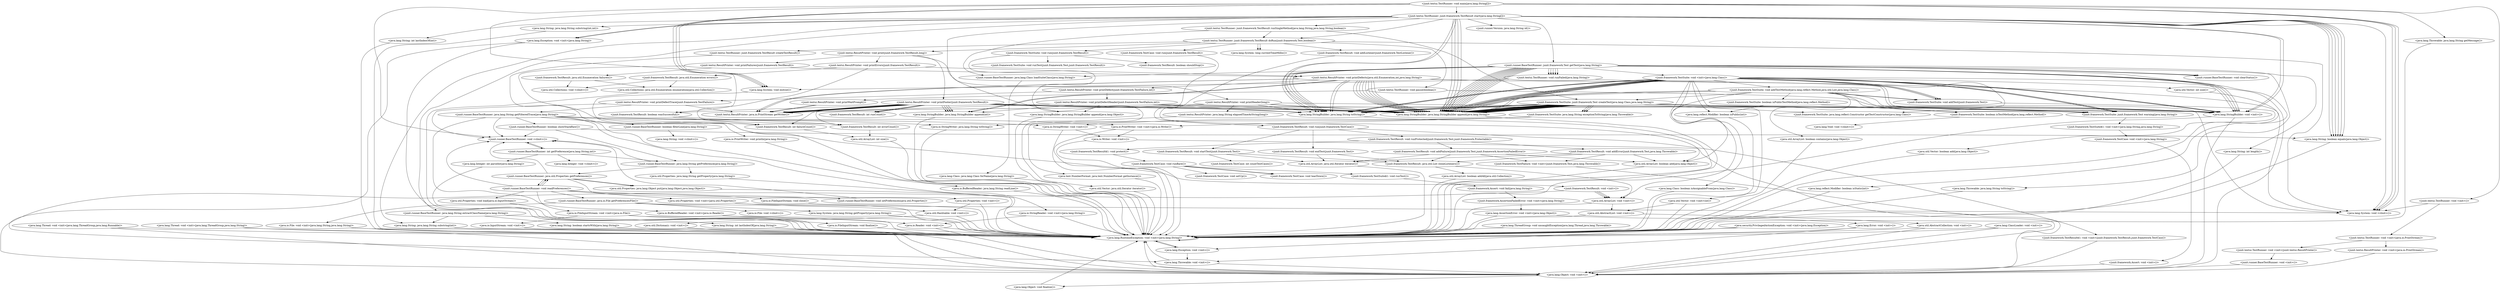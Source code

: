 digraph CallGraph {
"<junit.textui.TestRunner: void main(java.lang.String[])>" -> "<junit.runner.BaseTestRunner: void <clinit>()>";
"<junit.textui.TestRunner: void main(java.lang.String[])>" -> "<java.lang.System: void exit(int)>";
"<junit.textui.TestRunner: void main(java.lang.String[])>" -> "<java.lang.System: void exit(int)>";
"<junit.textui.TestRunner: void main(java.lang.String[])>" -> "<java.lang.System: void exit(int)>";
"<junit.textui.TestRunner: void main(java.lang.String[])>" -> "<junit.textui.TestRunner: void <init>()>";
"<junit.textui.TestRunner: void main(java.lang.String[])>" -> "<java.lang.System: void <clinit>()>";
"<junit.textui.TestRunner: void main(java.lang.String[])>" -> "<java.lang.System: void <clinit>()>";
"<junit.textui.TestRunner: void main(java.lang.String[])>" -> "<java.lang.System: void <clinit>()>";
"<junit.runner.BaseTestRunner: void <clinit>()>" -> "<junit.runner.BaseTestRunner: int getPreference(java.lang.String,int)>";
"<java.lang.ThreadGroup: void uncaughtException(java.lang.Thread,java.lang.Throwable)>" -> "<java.lang.RuntimeException: void <init>(java.lang.String)>";
"<java.lang.ClassLoader: void <init>()>" -> "<java.lang.Object: void <init>()>";
"<java.lang.ClassLoader: void <init>()>" -> "<java.lang.RuntimeException: void <init>(java.lang.String)>";
"<java.security.PrivilegedActionException: void <init>(java.lang.Exception)>" -> "<java.lang.Exception: void <init>()>";
"<java.security.PrivilegedActionException: void <init>(java.lang.Exception)>" -> "<java.lang.RuntimeException: void <init>(java.lang.String)>";
"<java.lang.Thread: void <init>(java.lang.ThreadGroup,java.lang.Runnable)>" -> "<java.lang.Object: void <init>()>";
"<java.lang.Thread: void <init>(java.lang.ThreadGroup,java.lang.Runnable)>" -> "<java.lang.RuntimeException: void <init>(java.lang.String)>";
"<java.lang.Thread: void <init>(java.lang.ThreadGroup,java.lang.String)>" -> "<java.lang.Object: void <init>()>";
"<java.lang.Thread: void <init>(java.lang.ThreadGroup,java.lang.String)>" -> "<java.lang.RuntimeException: void <init>(java.lang.String)>";
"<java.lang.System: void exit(int)>" -> "<java.lang.RuntimeException: void <init>(java.lang.String)>";
"<junit.textui.TestRunner: void <init>()>" -> "<java.lang.System: void <clinit>()>";
"<junit.textui.TestRunner: void <init>()>" -> "<junit.textui.TestRunner: void <init>(java.io.PrintStream)>";
"<junit.runner.BaseTestRunner: int getPreference(java.lang.String,int)>" -> "<junit.runner.BaseTestRunner: void <clinit>()>";
"<junit.runner.BaseTestRunner: int getPreference(java.lang.String,int)>" -> "<java.lang.Integer: int parseInt(java.lang.String)>";
"<junit.runner.BaseTestRunner: int getPreference(java.lang.String,int)>" -> "<junit.runner.BaseTestRunner: java.lang.String getPreference(java.lang.String)>";
"<junit.runner.BaseTestRunner: int getPreference(java.lang.String,int)>" -> "<java.lang.Integer: void <clinit>()>";
"<java.lang.RuntimeException: void <init>(java.lang.String)>" -> "<java.lang.Exception: void <init>()>";
"<java.lang.RuntimeException: void <init>(java.lang.String)>" -> "<java.lang.RuntimeException: void <init>(java.lang.String)>";
"<java.lang.Object: void <init>()>" -> "<java.lang.Object: void finalize()>";
"<java.lang.Object: void <init>()>" -> "<java.lang.RuntimeException: void <init>(java.lang.String)>";
"<java.lang.Exception: void <init>()>" -> "<java.lang.Throwable: void <init>()>";
"<java.lang.Exception: void <init>()>" -> "<java.lang.RuntimeException: void <init>(java.lang.String)>";
"<junit.textui.TestRunner: void <init>(java.io.PrintStream)>" -> "<junit.textui.ResultPrinter: void <init>(java.io.PrintStream)>";
"<junit.textui.TestRunner: void <init>(java.io.PrintStream)>" -> "<junit.textui.TestRunner: void <init>(junit.textui.ResultPrinter)>";
"<java.lang.Integer: int parseInt(java.lang.String)>" -> "<java.lang.RuntimeException: void <init>(java.lang.String)>";
"<junit.runner.BaseTestRunner: java.lang.String getPreference(java.lang.String)>" -> "<junit.runner.BaseTestRunner: void <clinit>()>";
"<junit.runner.BaseTestRunner: java.lang.String getPreference(java.lang.String)>" -> "<junit.runner.BaseTestRunner: java.util.Properties getPreferences()>";
"<java.lang.Object: void finalize()>" -> "<java.lang.RuntimeException: void <init>(java.lang.String)>";
"<java.lang.Throwable: void <init>()>" -> "<java.lang.Object: void <init>()>";
"<java.lang.Throwable: void <init>()>" -> "<java.lang.RuntimeException: void <init>(java.lang.String)>";
"<junit.textui.ResultPrinter: void <init>(java.io.PrintStream)>" -> "<java.lang.Object: void <init>()>";
"<junit.textui.TestRunner: void <init>(junit.textui.ResultPrinter)>" -> "<junit.runner.BaseTestRunner: void <init>()>";
"<junit.runner.BaseTestRunner: java.util.Properties getPreferences()>" -> "<junit.runner.BaseTestRunner: void <clinit>()>";
"<junit.runner.BaseTestRunner: java.util.Properties getPreferences()>" -> "<junit.runner.BaseTestRunner: void readPreferences()>";
"<junit.runner.BaseTestRunner: java.util.Properties getPreferences()>" -> "<java.util.Properties: void <init>()>";
"<junit.runner.BaseTestRunner: void <init>()>" -> "<java.lang.Object: void <init>()>";
"<junit.runner.BaseTestRunner: void readPreferences()>" -> "<junit.runner.BaseTestRunner: void <clinit>()>";
"<junit.runner.BaseTestRunner: void readPreferences()>" -> "<junit.runner.BaseTestRunner: java.util.Properties getPreferences()>";
"<junit.runner.BaseTestRunner: void readPreferences()>" -> "<junit.runner.BaseTestRunner: void setPreferences(java.util.Properties)>";
"<junit.runner.BaseTestRunner: void readPreferences()>" -> "<java.util.Properties: void <init>(java.util.Properties)>";
"<junit.runner.BaseTestRunner: void readPreferences()>" -> "<junit.runner.BaseTestRunner: java.util.Properties getPreferences()>";
"<junit.runner.BaseTestRunner: void readPreferences()>" -> "<java.io.FileInputStream: void <init>(java.io.File)>";
"<junit.runner.BaseTestRunner: void readPreferences()>" -> "<junit.runner.BaseTestRunner: java.io.File getPreferencesFile()>";
"<java.util.Properties: void <init>()>" -> "<java.util.Hashtable: void <init>()>";
"<java.util.Properties: void <init>()>" -> "<java.lang.RuntimeException: void <init>(java.lang.String)>";
"<junit.runner.BaseTestRunner: void setPreferences(java.util.Properties)>" -> "<junit.runner.BaseTestRunner: void <clinit>()>";
"<java.util.Properties: void <init>(java.util.Properties)>" -> "<java.util.Hashtable: void <init>()>";
"<java.util.Properties: void <init>(java.util.Properties)>" -> "<java.lang.RuntimeException: void <init>(java.lang.String)>";
"<java.io.FileInputStream: void <init>(java.io.File)>" -> "<java.io.FileInputStream: void finalize()>";
"<java.io.FileInputStream: void <init>(java.io.File)>" -> "<java.lang.RuntimeException: void <init>(java.lang.String)>";
"<java.io.FileInputStream: void <init>(java.io.File)>" -> "<java.io.InputStream: void <init>()>";
"<junit.runner.BaseTestRunner: java.io.File getPreferencesFile()>" -> "<java.lang.System: void <clinit>()>";
"<junit.runner.BaseTestRunner: java.io.File getPreferencesFile()>" -> "<java.io.File: void <init>(java.lang.String,java.lang.String)>";
"<junit.runner.BaseTestRunner: java.io.File getPreferencesFile()>" -> "<java.lang.System: java.lang.String getProperty(java.lang.String)>";
"<junit.runner.BaseTestRunner: java.io.File getPreferencesFile()>" -> "<java.io.File: void <clinit>()>";
"<java.util.Hashtable: void <init>()>" -> "<java.util.Dictionary: void <init>()>";
"<java.util.Hashtable: void <init>()>" -> "<java.lang.RuntimeException: void <init>(java.lang.String)>";
"<java.io.FileInputStream: void finalize()>" -> "<java.lang.RuntimeException: void <init>(java.lang.String)>";
"<java.io.InputStream: void <init>()>" -> "<java.lang.Object: void <init>()>";
"<java.io.InputStream: void <init>()>" -> "<java.lang.RuntimeException: void <init>(java.lang.String)>";
"<java.io.File: void <init>(java.lang.String,java.lang.String)>" -> "<java.lang.Object: void <init>()>";
"<java.io.File: void <init>(java.lang.String,java.lang.String)>" -> "<java.lang.RuntimeException: void <init>(java.lang.String)>";
"<java.lang.System: java.lang.String getProperty(java.lang.String)>" -> "<java.lang.RuntimeException: void <init>(java.lang.String)>";
"<java.util.Dictionary: void <init>()>" -> "<java.lang.Object: void <init>()>";
"<java.util.Dictionary: void <init>()>" -> "<java.lang.RuntimeException: void <init>(java.lang.String)>";
"<junit.runner.BaseTestRunner: void readPreferences()>" -> "<java.io.FileInputStream: void close()>";
"<java.io.FileInputStream: void close()>" -> "<java.lang.RuntimeException: void <init>(java.lang.String)>";
"<junit.runner.BaseTestRunner: void readPreferences()>" -> "<java.util.Properties: void load(java.io.InputStream)>";
"<java.util.Properties: void load(java.io.InputStream)>" -> "<java.lang.RuntimeException: void <init>(java.lang.String)>";
"<junit.runner.BaseTestRunner: java.util.Properties getPreferences()>" -> "<java.util.Properties: java.lang.Object put(java.lang.Object,java.lang.Object)>";
"<junit.runner.BaseTestRunner: java.util.Properties getPreferences()>" -> "<java.util.Properties: java.lang.Object put(java.lang.Object,java.lang.Object)>";
"<java.util.Properties: java.lang.Object put(java.lang.Object,java.lang.Object)>" -> "<java.lang.RuntimeException: void <init>(java.lang.String)>";
"<junit.runner.BaseTestRunner: java.lang.String getPreference(java.lang.String)>" -> "<java.util.Properties: java.lang.String getProperty(java.lang.String)>";
"<java.util.Properties: java.lang.String getProperty(java.lang.String)>" -> "<java.lang.RuntimeException: void <init>(java.lang.String)>";
"<junit.textui.TestRunner: void main(java.lang.String[])>" -> "<java.lang.Throwable: java.lang.String getMessage()>";
"<java.lang.Throwable: java.lang.String getMessage()>" -> "<java.lang.RuntimeException: void <init>(java.lang.String)>";
"<junit.textui.TestRunner: void main(java.lang.String[])>" -> "<junit.textui.TestRunner: junit.framework.TestResult start(java.lang.String[])>";
"<junit.textui.TestRunner: junit.framework.TestResult start(java.lang.String[])>" -> "<java.lang.System: void <clinit>()>";
"<junit.textui.TestRunner: junit.framework.TestResult start(java.lang.String[])>" -> "<java.lang.Exception: void <init>(java.lang.String)>";
"<junit.textui.TestRunner: junit.framework.TestResult start(java.lang.String[])>" -> "<java.lang.StringBuilder: void <init>()>";
"<junit.textui.TestRunner: junit.framework.TestResult start(java.lang.String[])>" -> "<java.lang.Exception: void <init>(java.lang.String)>";
"<junit.textui.TestRunner: junit.framework.TestResult start(java.lang.String[])>" -> "<junit.runner.Version: java.lang.String id()>";
"<junit.textui.TestRunner: junit.framework.TestResult start(java.lang.String[])>" -> "<java.lang.StringBuilder: void <init>()>";
"<java.lang.Exception: void <init>(java.lang.String)>" -> "<java.lang.Throwable: void <init>()>";
"<java.lang.Exception: void <init>(java.lang.String)>" -> "<java.lang.RuntimeException: void <init>(java.lang.String)>";
"<java.lang.StringBuilder: void <init>()>" -> "<java.lang.Object: void <init>()>";
"<java.lang.StringBuilder: void <init>()>" -> "<java.lang.RuntimeException: void <init>(java.lang.String)>";
"<junit.textui.TestRunner: junit.framework.TestResult start(java.lang.String[])>" -> "<java.lang.StringBuilder: java.lang.StringBuilder append(java.lang.String)>";
"<junit.textui.TestRunner: junit.framework.TestResult start(java.lang.String[])>" -> "<java.lang.StringBuilder: java.lang.StringBuilder append(java.lang.String)>";
"<junit.textui.TestRunner: junit.framework.TestResult start(java.lang.String[])>" -> "<java.lang.StringBuilder: java.lang.StringBuilder append(java.lang.String)>";
"<junit.textui.TestRunner: junit.framework.TestResult start(java.lang.String[])>" -> "<java.lang.StringBuilder: java.lang.String toString()>";
"<junit.textui.TestRunner: junit.framework.TestResult start(java.lang.String[])>" -> "<java.lang.StringBuilder: java.lang.StringBuilder append(java.lang.String)>";
"<junit.textui.TestRunner: junit.framework.TestResult start(java.lang.String[])>" -> "<java.lang.StringBuilder: java.lang.StringBuilder append(java.lang.Object)>";
"<junit.textui.TestRunner: junit.framework.TestResult start(java.lang.String[])>" -> "<java.lang.StringBuilder: java.lang.String toString()>";
"<java.lang.StringBuilder: java.lang.StringBuilder append(java.lang.String)>" -> "<java.lang.RuntimeException: void <init>(java.lang.String)>";
"<java.lang.StringBuilder: java.lang.String toString()>" -> "<java.lang.RuntimeException: void <init>(java.lang.String)>";
"<java.lang.StringBuilder: java.lang.StringBuilder append(java.lang.Object)>" -> "<java.lang.RuntimeException: void <init>(java.lang.String)>";
"<junit.textui.TestRunner: junit.framework.TestResult start(java.lang.String[])>" -> "<java.lang.String: boolean equals(java.lang.Object)>";
"<junit.textui.TestRunner: junit.framework.TestResult start(java.lang.String[])>" -> "<java.lang.String: boolean equals(java.lang.Object)>";
"<junit.textui.TestRunner: junit.framework.TestResult start(java.lang.String[])>" -> "<java.lang.String: boolean equals(java.lang.Object)>";
"<junit.textui.TestRunner: junit.framework.TestResult start(java.lang.String[])>" -> "<java.lang.String: boolean equals(java.lang.Object)>";
"<java.lang.String: boolean equals(java.lang.Object)>" -> "<java.lang.RuntimeException: void <init>(java.lang.String)>";
"<junit.textui.TestRunner: junit.framework.TestResult start(java.lang.String[])>" -> "<java.lang.String: int lastIndexOf(int)>";
"<junit.textui.TestRunner: junit.framework.TestResult start(java.lang.String[])>" -> "<java.lang.String: java.lang.String substring(int,int)>";
"<junit.textui.TestRunner: junit.framework.TestResult start(java.lang.String[])>" -> "<java.lang.String: java.lang.String substring(int)>";
"<junit.textui.TestRunner: junit.framework.TestResult start(java.lang.String[])>" -> "<java.lang.String: boolean equals(java.lang.Object)>";
"<java.lang.String: int lastIndexOf(int)>" -> "<java.lang.RuntimeException: void <init>(java.lang.String)>";
"<java.lang.String: java.lang.String substring(int,int)>" -> "<java.lang.RuntimeException: void <init>(java.lang.String)>";
"<java.lang.String: java.lang.String substring(int)>" -> "<java.lang.RuntimeException: void <init>(java.lang.String)>";
"<junit.textui.TestRunner: junit.framework.TestResult start(java.lang.String[])>" -> "<java.lang.String: boolean equals(java.lang.Object)>";
"<junit.textui.TestRunner: junit.framework.TestResult start(java.lang.String[])>" -> "<junit.runner.BaseTestRunner: java.lang.String extractClassName(java.lang.String)>";
"<junit.textui.TestRunner: junit.framework.TestResult start(java.lang.String[])>" -> "<junit.textui.TestRunner: junit.framework.TestResult runSingleMethod(java.lang.String,java.lang.String,boolean)>";
"<junit.textui.TestRunner: junit.framework.TestResult start(java.lang.String[])>" -> "<junit.runner.BaseTestRunner: junit.framework.Test getTest(java.lang.String)>";
"<junit.textui.TestRunner: junit.framework.TestResult start(java.lang.String[])>" -> "<junit.textui.TestRunner: junit.framework.TestResult doRun(junit.framework.Test,boolean)>";
"<junit.textui.TestRunner: junit.framework.TestResult runSingleMethod(java.lang.String,java.lang.String,boolean)>" -> "<junit.framework.TestSuite: junit.framework.Test createTest(java.lang.Class,java.lang.String)>";
"<junit.runner.BaseTestRunner: junit.framework.Test getTest(java.lang.String)>" -> "<java.lang.reflect.Modifier: boolean isStatic(int)>";
"<junit.runner.BaseTestRunner: junit.framework.Test getTest(java.lang.String)>" -> "<java.lang.StringBuilder: void <init>()>";
"<junit.runner.BaseTestRunner: junit.framework.Test getTest(java.lang.String)>" -> "<java.lang.StringBuilder: void <init>()>";
"<junit.runner.BaseTestRunner: junit.framework.Test getTest(java.lang.String)>" -> "<junit.framework.TestSuite: void <init>(java.lang.Class)>";
"<junit.runner.BaseTestRunner: junit.framework.Test getTest(java.lang.String)>" -> "<java.lang.StringBuilder: void <init>()>";
"<junit.runner.BaseTestRunner: junit.framework.Test getTest(java.lang.String)>" -> "<java.lang.StringBuilder: void <init>()>";
"<junit.textui.TestRunner: junit.framework.TestResult doRun(junit.framework.Test,boolean)>" -> "<java.lang.System: void <clinit>()>";
"<junit.textui.TestRunner: junit.framework.TestResult doRun(junit.framework.Test,boolean)>" -> "<java.lang.System: long currentTimeMillis()>";
"<junit.textui.TestRunner: junit.framework.TestResult doRun(junit.framework.Test,boolean)>" -> "<java.lang.System: long currentTimeMillis()>";
"<junit.framework.TestSuite: junit.framework.Test createTest(java.lang.Class,java.lang.String)>" -> "<junit.framework.TestSuite: java.lang.reflect.Constructor getTestConstructor(java.lang.Class)>";
"<junit.framework.TestSuite: junit.framework.Test createTest(java.lang.Class,java.lang.String)>" -> "<junit.framework.TestSuite: junit.framework.Test warning(java.lang.String)>";
"<junit.framework.TestSuite: junit.framework.Test createTest(java.lang.Class,java.lang.String)>" -> "<junit.framework.TestSuite: java.lang.String exceptionToString(java.lang.Throwable)>";
"<junit.framework.TestSuite: junit.framework.Test createTest(java.lang.Class,java.lang.String)>" -> "<java.lang.StringBuilder: void <init>()>";
"<junit.framework.TestSuite: junit.framework.Test createTest(java.lang.Class,java.lang.String)>" -> "<junit.framework.TestSuite: junit.framework.Test warning(java.lang.String)>";
"<junit.framework.TestSuite: junit.framework.Test createTest(java.lang.Class,java.lang.String)>" -> "<junit.framework.TestSuite: java.lang.String exceptionToString(java.lang.Throwable)>";
"<junit.framework.TestSuite: junit.framework.Test createTest(java.lang.Class,java.lang.String)>" -> "<java.lang.StringBuilder: void <init>()>";
"<junit.framework.TestSuite: junit.framework.Test createTest(java.lang.Class,java.lang.String)>" -> "<junit.framework.TestSuite: junit.framework.Test warning(java.lang.String)>";
"<junit.framework.TestSuite: junit.framework.Test createTest(java.lang.Class,java.lang.String)>" -> "<junit.framework.TestSuite: java.lang.String exceptionToString(java.lang.Throwable)>";
"<junit.framework.TestSuite: junit.framework.Test createTest(java.lang.Class,java.lang.String)>" -> "<java.lang.StringBuilder: void <init>()>";
"<junit.framework.TestSuite: junit.framework.Test createTest(java.lang.Class,java.lang.String)>" -> "<junit.framework.TestSuite: junit.framework.Test warning(java.lang.String)>";
"<junit.framework.TestSuite: junit.framework.Test createTest(java.lang.Class,java.lang.String)>" -> "<java.lang.StringBuilder: void <init>()>";
"<java.lang.reflect.Modifier: boolean isStatic(int)>" -> "<java.lang.RuntimeException: void <init>(java.lang.String)>";
"<junit.framework.TestSuite: void <init>(java.lang.Class)>" -> "<java.lang.Object: void <init>()>";
"<junit.framework.TestSuite: void <init>(java.lang.Class)>" -> "<junit.framework.TestSuite: junit.framework.Test warning(java.lang.String)>";
"<junit.framework.TestSuite: void <init>(java.lang.Class)>" -> "<java.lang.StringBuilder: void <init>()>";
"<junit.framework.TestSuite: void <init>(java.lang.Class)>" -> "<junit.framework.TestSuite: void addTestMethod(java.lang.reflect.Method,java.util.List,java.lang.Class)>";
"<junit.framework.TestSuite: void <init>(java.lang.Class)>" -> "<java.util.ArrayList: void <init>()>";
"<junit.framework.TestSuite: void <init>(java.lang.Class)>" -> "<junit.framework.TestSuite: junit.framework.Test warning(java.lang.String)>";
"<junit.framework.TestSuite: void <init>(java.lang.Class)>" -> "<java.lang.StringBuilder: void <init>()>";
"<junit.framework.TestSuite: void <init>(java.lang.Class)>" -> "<junit.framework.TestSuite: junit.framework.Test warning(java.lang.String)>";
"<junit.framework.TestSuite: void <init>(java.lang.Class)>" -> "<java.lang.StringBuilder: void <init>()>";
"<junit.framework.TestSuite: void <init>(java.lang.Class)>" -> "<java.lang.reflect.Modifier: boolean isPublic(int)>";
"<junit.framework.TestSuite: void <init>(java.lang.Class)>" -> "<junit.framework.TestSuite: java.lang.reflect.Constructor getTestConstructor(java.lang.Class)>";
"<junit.framework.TestSuite: void <init>(java.lang.Class)>" -> "<java.util.Vector: void <init>(int)>";
"<junit.framework.TestSuite: junit.framework.Test warning(java.lang.String)>" -> "<junit.framework.TestSuite$1: void <init>(java.lang.String,java.lang.String)>";
"<junit.framework.TestSuite: java.lang.String exceptionToString(java.lang.Throwable)>" -> "<java.io.StringWriter: void <init>()>";
"<junit.framework.TestSuite: java.lang.String exceptionToString(java.lang.Throwable)>" -> "<java.io.PrintWriter: void <init>(java.io.Writer)>";
"<junit.framework.TestSuite: void addTestMethod(java.lang.reflect.Method,java.util.List,java.lang.Class)>" -> "<junit.framework.TestSuite: boolean isPublicTestMethod(java.lang.reflect.Method)>";
"<junit.framework.TestSuite: void addTestMethod(java.lang.reflect.Method,java.util.List,java.lang.Class)>" -> "<junit.framework.TestSuite: junit.framework.Test createTest(java.lang.Class,java.lang.String)>";
"<junit.framework.TestSuite: void addTestMethod(java.lang.reflect.Method,java.util.List,java.lang.Class)>" -> "<junit.framework.TestSuite: junit.framework.Test warning(java.lang.String)>";
"<junit.framework.TestSuite: void addTestMethod(java.lang.reflect.Method,java.util.List,java.lang.Class)>" -> "<java.lang.StringBuilder: void <init>()>";
"<junit.framework.TestSuite: void addTestMethod(java.lang.reflect.Method,java.util.List,java.lang.Class)>" -> "<junit.framework.TestSuite: boolean isTestMethod(java.lang.reflect.Method)>";
"<java.util.ArrayList: void <init>()>" -> "<java.util.AbstractList: void <init>()>";
"<java.util.ArrayList: void <init>()>" -> "<java.lang.RuntimeException: void <init>(java.lang.String)>";
"<java.lang.reflect.Modifier: boolean isPublic(int)>" -> "<java.lang.RuntimeException: void <init>(java.lang.String)>";
"<java.util.Vector: void <init>(int)>" -> "<java.util.AbstractList: void <init>()>";
"<java.util.Vector: void <init>(int)>" -> "<java.lang.RuntimeException: void <init>(java.lang.String)>";
"<junit.framework.TestSuite$1: void <init>(java.lang.String,java.lang.String)>" -> "<junit.framework.TestCase: void <init>(java.lang.String)>";
"<java.io.StringWriter: void <init>()>" -> "<java.io.Writer: void <init>()>";
"<java.io.StringWriter: void <init>()>" -> "<java.lang.RuntimeException: void <init>(java.lang.String)>";
"<java.io.PrintWriter: void <init>(java.io.Writer)>" -> "<java.io.Writer: void <init>()>";
"<java.io.PrintWriter: void <init>(java.io.Writer)>" -> "<java.lang.RuntimeException: void <init>(java.lang.String)>";
"<junit.framework.TestSuite: boolean isPublicTestMethod(java.lang.reflect.Method)>" -> "<junit.framework.TestSuite: boolean isTestMethod(java.lang.reflect.Method)>";
"<junit.framework.TestSuite: boolean isPublicTestMethod(java.lang.reflect.Method)>" -> "<java.lang.reflect.Modifier: boolean isPublic(int)>";
"<junit.framework.TestSuite: boolean isTestMethod(java.lang.reflect.Method)>" -> "<java.lang.Void: void <clinit>()>";
"<java.util.AbstractList: void <init>()>" -> "<java.util.AbstractCollection: void <init>()>";
"<java.util.AbstractList: void <init>()>" -> "<java.lang.RuntimeException: void <init>(java.lang.String)>";
"<junit.framework.TestCase: void <init>(java.lang.String)>" -> "<junit.framework.Assert: void <init>()>";
"<java.io.Writer: void <init>()>" -> "<java.lang.Object: void <init>()>";
"<java.io.Writer: void <init>()>" -> "<java.lang.RuntimeException: void <init>(java.lang.String)>";
"<java.util.AbstractCollection: void <init>()>" -> "<java.lang.Object: void <init>()>";
"<java.util.AbstractCollection: void <init>()>" -> "<java.lang.RuntimeException: void <init>(java.lang.String)>";
"<junit.framework.Assert: void <init>()>" -> "<java.lang.Object: void <init>()>";
"<junit.framework.TestSuite: void addTestMethod(java.lang.reflect.Method,java.util.List,java.lang.Class)>" -> "<java.lang.StringBuilder: java.lang.StringBuilder append(java.lang.String)>";
"<junit.framework.TestSuite: void addTestMethod(java.lang.reflect.Method,java.util.List,java.lang.Class)>" -> "<java.lang.StringBuilder: java.lang.StringBuilder append(java.lang.String)>";
"<junit.framework.TestSuite: void addTestMethod(java.lang.reflect.Method,java.util.List,java.lang.Class)>" -> "<java.lang.StringBuilder: java.lang.String toString()>";
"<junit.framework.TestSuite: void addTestMethod(java.lang.reflect.Method,java.util.List,java.lang.Class)>" -> "<java.util.ArrayList: boolean contains(java.lang.Object)>";
"<junit.framework.TestSuite: void addTestMethod(java.lang.reflect.Method,java.util.List,java.lang.Class)>" -> "<java.util.ArrayList: boolean add(java.lang.Object)>";
"<java.util.ArrayList: boolean contains(java.lang.Object)>" -> "<java.lang.RuntimeException: void <init>(java.lang.String)>";
"<java.util.ArrayList: boolean add(java.lang.Object)>" -> "<java.lang.RuntimeException: void <init>(java.lang.String)>";
"<junit.framework.TestSuite: java.lang.String exceptionToString(java.lang.Throwable)>" -> "<java.io.StringWriter: java.lang.String toString()>";
"<java.io.StringWriter: java.lang.String toString()>" -> "<java.lang.RuntimeException: void <init>(java.lang.String)>";
"<junit.framework.TestSuite: void <init>(java.lang.Class)>" -> "<java.lang.Class: boolean isAssignableFrom(java.lang.Class)>";
"<java.lang.Class: boolean isAssignableFrom(java.lang.Class)>" -> "<java.lang.RuntimeException: void <init>(java.lang.String)>";
"<junit.framework.TestSuite: void <init>(java.lang.Class)>" -> "<java.lang.StringBuilder: java.lang.StringBuilder append(java.lang.String)>";
"<junit.framework.TestSuite: void <init>(java.lang.Class)>" -> "<java.lang.StringBuilder: java.lang.StringBuilder append(java.lang.String)>";
"<junit.framework.TestSuite: void <init>(java.lang.Class)>" -> "<java.lang.StringBuilder: java.lang.StringBuilder append(java.lang.String)>";
"<junit.framework.TestSuite: void <init>(java.lang.Class)>" -> "<java.lang.StringBuilder: java.lang.String toString()>";
"<junit.framework.TestSuite: void <init>(java.lang.Class)>" -> "<java.lang.StringBuilder: java.lang.StringBuilder append(java.lang.String)>";
"<junit.framework.TestSuite: void <init>(java.lang.Class)>" -> "<java.lang.StringBuilder: java.lang.StringBuilder append(java.lang.String)>";
"<junit.framework.TestSuite: void <init>(java.lang.Class)>" -> "<java.lang.StringBuilder: java.lang.StringBuilder append(java.lang.String)>";
"<junit.framework.TestSuite: void <init>(java.lang.Class)>" -> "<java.lang.StringBuilder: java.lang.String toString()>";
"<junit.framework.TestSuite: void <init>(java.lang.Class)>" -> "<java.lang.StringBuilder: java.lang.StringBuilder append(java.lang.String)>";
"<junit.framework.TestSuite: void <init>(java.lang.Class)>" -> "<java.lang.StringBuilder: java.lang.StringBuilder append(java.lang.String)>";
"<junit.framework.TestSuite: void <init>(java.lang.Class)>" -> "<java.lang.StringBuilder: java.lang.String toString()>";
"<junit.framework.TestSuite: void <init>(java.lang.Class)>" -> "<java.util.Vector: int size()>";
"<java.util.Vector: int size()>" -> "<java.lang.RuntimeException: void <init>(java.lang.String)>";
"<junit.framework.TestSuite: void <init>(java.lang.Class)>" -> "<junit.framework.TestSuite: void addTest(junit.framework.Test)>";
"<junit.framework.TestSuite: void <init>(java.lang.Class)>" -> "<junit.framework.TestSuite: void addTest(junit.framework.Test)>";
"<junit.framework.TestSuite: void <init>(java.lang.Class)>" -> "<junit.framework.TestSuite: void addTest(junit.framework.Test)>";
"<junit.framework.TestSuite: void addTest(junit.framework.Test)>" -> "<java.util.Vector: boolean add(java.lang.Object)>";
"<java.util.Vector: boolean add(java.lang.Object)>" -> "<java.lang.RuntimeException: void <init>(java.lang.String)>";
"<junit.framework.TestSuite: void addTestMethod(java.lang.reflect.Method,java.util.List,java.lang.Class)>" -> "<junit.framework.TestSuite: void addTest(junit.framework.Test)>";
"<junit.framework.TestSuite: void addTestMethod(java.lang.reflect.Method,java.util.List,java.lang.Class)>" -> "<junit.framework.TestSuite: void addTest(junit.framework.Test)>";
"<junit.framework.TestSuite: junit.framework.Test createTest(java.lang.Class,java.lang.String)>" -> "<java.lang.StringBuilder: java.lang.StringBuilder append(java.lang.String)>";
"<junit.framework.TestSuite: junit.framework.Test createTest(java.lang.Class,java.lang.String)>" -> "<java.lang.StringBuilder: java.lang.StringBuilder append(java.lang.String)>";
"<junit.framework.TestSuite: junit.framework.Test createTest(java.lang.Class,java.lang.String)>" -> "<java.lang.StringBuilder: java.lang.StringBuilder append(java.lang.String)>";
"<junit.framework.TestSuite: junit.framework.Test createTest(java.lang.Class,java.lang.String)>" -> "<java.lang.StringBuilder: java.lang.String toString()>";
"<junit.framework.TestSuite: junit.framework.Test createTest(java.lang.Class,java.lang.String)>" -> "<java.lang.StringBuilder: java.lang.StringBuilder append(java.lang.String)>";
"<junit.framework.TestSuite: junit.framework.Test createTest(java.lang.Class,java.lang.String)>" -> "<java.lang.StringBuilder: java.lang.StringBuilder append(java.lang.String)>";
"<junit.framework.TestSuite: junit.framework.Test createTest(java.lang.Class,java.lang.String)>" -> "<java.lang.StringBuilder: java.lang.StringBuilder append(java.lang.String)>";
"<junit.framework.TestSuite: junit.framework.Test createTest(java.lang.Class,java.lang.String)>" -> "<java.lang.StringBuilder: java.lang.StringBuilder append(java.lang.String)>";
"<junit.framework.TestSuite: junit.framework.Test createTest(java.lang.Class,java.lang.String)>" -> "<java.lang.StringBuilder: java.lang.StringBuilder append(java.lang.String)>";
"<junit.framework.TestSuite: junit.framework.Test createTest(java.lang.Class,java.lang.String)>" -> "<java.lang.StringBuilder: java.lang.String toString()>";
"<junit.framework.TestSuite: junit.framework.Test createTest(java.lang.Class,java.lang.String)>" -> "<java.lang.StringBuilder: java.lang.StringBuilder append(java.lang.String)>";
"<junit.framework.TestSuite: junit.framework.Test createTest(java.lang.Class,java.lang.String)>" -> "<java.lang.StringBuilder: java.lang.StringBuilder append(java.lang.String)>";
"<junit.framework.TestSuite: junit.framework.Test createTest(java.lang.Class,java.lang.String)>" -> "<java.lang.StringBuilder: java.lang.StringBuilder append(java.lang.String)>";
"<junit.framework.TestSuite: junit.framework.Test createTest(java.lang.Class,java.lang.String)>" -> "<java.lang.StringBuilder: java.lang.StringBuilder append(java.lang.String)>";
"<junit.framework.TestSuite: junit.framework.Test createTest(java.lang.Class,java.lang.String)>" -> "<java.lang.StringBuilder: java.lang.StringBuilder append(java.lang.String)>";
"<junit.framework.TestSuite: junit.framework.Test createTest(java.lang.Class,java.lang.String)>" -> "<java.lang.StringBuilder: java.lang.String toString()>";
"<junit.framework.TestSuite: junit.framework.Test createTest(java.lang.Class,java.lang.String)>" -> "<java.lang.StringBuilder: java.lang.StringBuilder append(java.lang.String)>";
"<junit.framework.TestSuite: junit.framework.Test createTest(java.lang.Class,java.lang.String)>" -> "<java.lang.StringBuilder: java.lang.StringBuilder append(java.lang.String)>";
"<junit.framework.TestSuite: junit.framework.Test createTest(java.lang.Class,java.lang.String)>" -> "<java.lang.StringBuilder: java.lang.StringBuilder append(java.lang.String)>";
"<junit.framework.TestSuite: junit.framework.Test createTest(java.lang.Class,java.lang.String)>" -> "<java.lang.StringBuilder: java.lang.StringBuilder append(java.lang.String)>";
"<junit.framework.TestSuite: junit.framework.Test createTest(java.lang.Class,java.lang.String)>" -> "<java.lang.StringBuilder: java.lang.StringBuilder append(java.lang.String)>";
"<junit.framework.TestSuite: junit.framework.Test createTest(java.lang.Class,java.lang.String)>" -> "<java.lang.StringBuilder: java.lang.String toString()>";
"<junit.textui.TestRunner: junit.framework.TestResult doRun(junit.framework.Test,boolean)>" -> "<junit.framework.TestSuite: void run(junit.framework.TestResult)>";
"<junit.framework.TestSuite: void run(junit.framework.TestResult)>" -> "<junit.framework.TestSuite: void runTest(junit.framework.Test,junit.framework.TestResult)>";
"<junit.framework.TestSuite: void run(junit.framework.TestResult)>" -> "<java.util.Vector: java.util.Iterator iterator()>";
"<java.util.Vector: java.util.Iterator iterator()>" -> "<java.lang.RuntimeException: void <init>(java.lang.String)>";
"<junit.textui.TestRunner: junit.framework.TestResult doRun(junit.framework.Test,boolean)>" -> "<junit.textui.TestRunner: junit.framework.TestResult createTestResult()>";
"<junit.textui.TestRunner: junit.framework.TestResult doRun(junit.framework.Test,boolean)>" -> "<junit.textui.TestRunner: void pause(boolean)>";
"<junit.textui.TestRunner: junit.framework.TestResult createTestResult()>" -> "<junit.framework.TestResult: void <init>()>";
"<junit.textui.TestRunner: void pause(boolean)>" -> "<java.lang.System: void <clinit>()>";
"<junit.framework.TestResult: void <init>()>" -> "<java.lang.Object: void <init>()>";
"<junit.framework.TestResult: void <init>()>" -> "<java.util.ArrayList: void <init>()>";
"<junit.framework.TestResult: void <init>()>" -> "<java.util.ArrayList: void <init>()>";
"<junit.framework.TestResult: void <init>()>" -> "<java.util.ArrayList: void <init>()>";
"<junit.textui.TestRunner: junit.framework.TestResult doRun(junit.framework.Test,boolean)>" -> "<junit.framework.TestResult: void addListener(junit.framework.TestListener)>";
"<junit.framework.TestResult: void addListener(junit.framework.TestListener)>" -> "<java.util.ArrayList: boolean add(java.lang.Object)>";
"<junit.framework.TestSuite: void run(junit.framework.TestResult)>" -> "<junit.framework.TestResult: boolean shouldStop()>";
"<junit.runner.BaseTestRunner: junit.framework.Test getTest(java.lang.String)>" -> "<java.lang.Throwable: java.lang.String toString()>";
"<java.lang.Throwable: java.lang.String toString()>" -> "<java.lang.RuntimeException: void <init>(java.lang.String)>";
"<junit.runner.BaseTestRunner: junit.framework.Test getTest(java.lang.String)>" -> "<java.lang.StringBuilder: java.lang.StringBuilder append(java.lang.String)>";
"<junit.runner.BaseTestRunner: junit.framework.Test getTest(java.lang.String)>" -> "<java.lang.StringBuilder: java.lang.StringBuilder append(java.lang.String)>";
"<junit.runner.BaseTestRunner: junit.framework.Test getTest(java.lang.String)>" -> "<java.lang.StringBuilder: java.lang.StringBuilder append(java.lang.String)>";
"<junit.runner.BaseTestRunner: junit.framework.Test getTest(java.lang.String)>" -> "<java.lang.StringBuilder: java.lang.String toString()>";
"<junit.runner.BaseTestRunner: junit.framework.Test getTest(java.lang.String)>" -> "<java.lang.StringBuilder: java.lang.StringBuilder append(java.lang.String)>";
"<junit.runner.BaseTestRunner: junit.framework.Test getTest(java.lang.String)>" -> "<java.lang.StringBuilder: java.lang.StringBuilder append(java.lang.String)>";
"<junit.runner.BaseTestRunner: junit.framework.Test getTest(java.lang.String)>" -> "<java.lang.StringBuilder: java.lang.String toString()>";
"<junit.runner.BaseTestRunner: junit.framework.Test getTest(java.lang.String)>" -> "<java.lang.StringBuilder: java.lang.StringBuilder append(java.lang.String)>";
"<junit.runner.BaseTestRunner: junit.framework.Test getTest(java.lang.String)>" -> "<java.lang.StringBuilder: java.lang.StringBuilder append(java.lang.String)>";
"<junit.runner.BaseTestRunner: junit.framework.Test getTest(java.lang.String)>" -> "<java.lang.StringBuilder: java.lang.String toString()>";
"<junit.runner.BaseTestRunner: junit.framework.Test getTest(java.lang.String)>" -> "<java.lang.StringBuilder: java.lang.StringBuilder append(java.lang.String)>";
"<junit.runner.BaseTestRunner: junit.framework.Test getTest(java.lang.String)>" -> "<java.lang.StringBuilder: java.lang.StringBuilder append(java.lang.String)>";
"<junit.runner.BaseTestRunner: junit.framework.Test getTest(java.lang.String)>" -> "<java.lang.StringBuilder: java.lang.String toString()>";
"<junit.runner.BaseTestRunner: junit.framework.Test getTest(java.lang.String)>" -> "<java.lang.String: int length()>";
"<java.lang.String: int length()>" -> "<java.lang.RuntimeException: void <init>(java.lang.String)>";
"<junit.runner.BaseTestRunner: junit.framework.Test getTest(java.lang.String)>" -> "<junit.runner.BaseTestRunner: void clearStatus()>";
"<junit.runner.BaseTestRunner: junit.framework.Test getTest(java.lang.String)>" -> "<junit.runner.BaseTestRunner: java.lang.Class loadSuiteClass(java.lang.String)>";
"<junit.runner.BaseTestRunner: junit.framework.Test getTest(java.lang.String)>" -> "<junit.textui.TestRunner: void runFailed(java.lang.String)>";
"<junit.runner.BaseTestRunner: junit.framework.Test getTest(java.lang.String)>" -> "<junit.textui.TestRunner: void runFailed(java.lang.String)>";
"<junit.runner.BaseTestRunner: junit.framework.Test getTest(java.lang.String)>" -> "<junit.textui.TestRunner: void runFailed(java.lang.String)>";
"<junit.runner.BaseTestRunner: junit.framework.Test getTest(java.lang.String)>" -> "<junit.runner.BaseTestRunner: void clearStatus()>";
"<junit.runner.BaseTestRunner: junit.framework.Test getTest(java.lang.String)>" -> "<junit.runner.BaseTestRunner: void clearStatus()>";
"<junit.runner.BaseTestRunner: junit.framework.Test getTest(java.lang.String)>" -> "<junit.textui.TestRunner: void runFailed(java.lang.String)>";
"<junit.runner.BaseTestRunner: junit.framework.Test getTest(java.lang.String)>" -> "<junit.textui.TestRunner: void runFailed(java.lang.String)>";
"<junit.runner.BaseTestRunner: java.lang.Class loadSuiteClass(java.lang.String)>" -> "<java.lang.Class: java.lang.Class forName(java.lang.String)>";
"<junit.textui.TestRunner: void runFailed(java.lang.String)>" -> "<java.lang.System: void <clinit>()>";
"<junit.textui.TestRunner: void runFailed(java.lang.String)>" -> "<java.lang.System: void exit(int)>";
"<java.lang.Class: java.lang.Class forName(java.lang.String)>" -> "<java.lang.RuntimeException: void <init>(java.lang.String)>";
"<junit.textui.TestRunner: junit.framework.TestResult runSingleMethod(java.lang.String,java.lang.String,boolean)>" -> "<junit.runner.BaseTestRunner: java.lang.Class loadSuiteClass(java.lang.String)>";
"<junit.textui.TestRunner: junit.framework.TestResult runSingleMethod(java.lang.String,java.lang.String,boolean)>" -> "<junit.textui.TestRunner: junit.framework.TestResult doRun(junit.framework.Test,boolean)>";
"<junit.textui.TestRunner: junit.framework.TestResult doRun(junit.framework.Test,boolean)>" -> "<junit.framework.TestCase: void run(junit.framework.TestResult)>";
"<junit.framework.TestCase: void run(junit.framework.TestResult)>" -> "<junit.framework.TestResult: void run(junit.framework.TestCase)>";
"<junit.framework.TestResult: void run(junit.framework.TestCase)>" -> "<junit.framework.TestResult$1: void <init>(junit.framework.TestResult,junit.framework.TestCase)>";
"<junit.framework.TestResult$1: void <init>(junit.framework.TestResult,junit.framework.TestCase)>" -> "<java.lang.Object: void <init>()>";
"<junit.framework.TestResult: void run(junit.framework.TestCase)>" -> "<junit.framework.TestResult: void startTest(junit.framework.Test)>";
"<junit.framework.TestResult: void run(junit.framework.TestCase)>" -> "<junit.framework.TestResult: void runProtected(junit.framework.Test,junit.framework.Protectable)>";
"<junit.framework.TestResult: void run(junit.framework.TestCase)>" -> "<junit.framework.TestResult: void endTest(junit.framework.Test)>";
"<junit.framework.TestResult: void startTest(junit.framework.Test)>" -> "<junit.framework.TestResult: java.util.List cloneListeners()>";
"<junit.framework.TestResult: void endTest(junit.framework.Test)>" -> "<junit.framework.TestResult: java.util.List cloneListeners()>";
"<junit.framework.TestResult: java.util.List cloneListeners()>" -> "<java.util.ArrayList: void <init>()>";
"<junit.framework.TestResult: void endTest(junit.framework.Test)>" -> "<java.util.ArrayList: java.util.Iterator iterator()>";
"<java.util.ArrayList: java.util.Iterator iterator()>" -> "<java.lang.RuntimeException: void <init>(java.lang.String)>";
"<junit.framework.TestResult: void startTest(junit.framework.Test)>" -> "<java.util.ArrayList: java.util.Iterator iterator()>";
"<junit.framework.TestResult: java.util.List cloneListeners()>" -> "<java.util.ArrayList: boolean addAll(java.util.Collection)>";
"<java.util.ArrayList: boolean addAll(java.util.Collection)>" -> "<java.lang.RuntimeException: void <init>(java.lang.String)>";
"<junit.framework.TestResult: void runProtected(junit.framework.Test,junit.framework.Protectable)>" -> "<junit.framework.TestResult$1: void protect()>";
"<junit.framework.TestResult: void runProtected(junit.framework.Test,junit.framework.Protectable)>" -> "<junit.framework.TestResult: void addFailure(junit.framework.Test,junit.framework.AssertionFailedError)>";
"<junit.framework.TestResult: void runProtected(junit.framework.Test,junit.framework.Protectable)>" -> "<junit.framework.TestResult: void addError(junit.framework.Test,java.lang.Throwable)>";
"<junit.framework.TestResult: void addFailure(junit.framework.Test,junit.framework.AssertionFailedError)>" -> "<junit.framework.TestFailure: void <init>(junit.framework.Test,java.lang.Throwable)>";
"<junit.framework.TestResult: void addFailure(junit.framework.Test,junit.framework.AssertionFailedError)>" -> "<junit.framework.TestResult: java.util.List cloneListeners()>";
"<junit.framework.TestResult: void addError(junit.framework.Test,java.lang.Throwable)>" -> "<junit.framework.TestFailure: void <init>(junit.framework.Test,java.lang.Throwable)>";
"<junit.framework.TestResult: void addError(junit.framework.Test,java.lang.Throwable)>" -> "<junit.framework.TestResult: java.util.List cloneListeners()>";
"<junit.framework.TestFailure: void <init>(junit.framework.Test,java.lang.Throwable)>" -> "<java.lang.Object: void <init>()>";
"<junit.framework.TestResult: void addError(junit.framework.Test,java.lang.Throwable)>" -> "<java.util.ArrayList: boolean add(java.lang.Object)>";
"<junit.framework.TestResult: void addError(junit.framework.Test,java.lang.Throwable)>" -> "<java.util.ArrayList: java.util.Iterator iterator()>";
"<junit.framework.TestResult: void addFailure(junit.framework.Test,junit.framework.AssertionFailedError)>" -> "<java.util.ArrayList: boolean add(java.lang.Object)>";
"<junit.framework.TestResult: void addFailure(junit.framework.Test,junit.framework.AssertionFailedError)>" -> "<java.util.ArrayList: java.util.Iterator iterator()>";
"<junit.framework.TestResult: void startTest(junit.framework.Test)>" -> "<junit.framework.TestCase: int countTestCases()>";
"<junit.runner.BaseTestRunner: java.lang.String extractClassName(java.lang.String)>" -> "<java.lang.String: boolean startsWith(java.lang.String)>";
"<junit.runner.BaseTestRunner: java.lang.String extractClassName(java.lang.String)>" -> "<java.lang.String: int lastIndexOf(java.lang.String)>";
"<junit.runner.BaseTestRunner: java.lang.String extractClassName(java.lang.String)>" -> "<java.lang.String: java.lang.String substring(int)>";
"<java.lang.String: boolean startsWith(java.lang.String)>" -> "<java.lang.RuntimeException: void <init>(java.lang.String)>";
"<java.lang.String: int lastIndexOf(java.lang.String)>" -> "<java.lang.RuntimeException: void <init>(java.lang.String)>";
"<junit.textui.TestRunner: void main(java.lang.String[])>" -> "<junit.framework.TestResult: boolean wasSuccessful()>";
"<junit.framework.TestResult: boolean wasSuccessful()>" -> "<junit.framework.TestResult: int failureCount()>";
"<junit.framework.TestResult: boolean wasSuccessful()>" -> "<junit.framework.TestResult: int errorCount()>";
"<junit.framework.TestResult: int errorCount()>" -> "<java.util.ArrayList: int size()>";
"<java.util.ArrayList: int size()>" -> "<java.lang.RuntimeException: void <init>(java.lang.String)>";
"<junit.framework.TestResult: int failureCount()>" -> "<java.util.ArrayList: int size()>";
"<junit.framework.TestResult$1: void protect()>" -> "<junit.framework.TestCase: void runBare()>";
"<junit.framework.TestCase: void runBare()>" -> "<junit.framework.TestCase: void setUp()>";
"<junit.framework.TestCase: void runBare()>" -> "<junit.framework.TestSuite$1: void runTest()>";
"<junit.framework.TestCase: void runBare()>" -> "<junit.framework.TestCase: void tearDown()>";
"<junit.framework.TestCase: void runBare()>" -> "<junit.framework.TestCase: void tearDown()>";
"<junit.framework.TestSuite$1: void runTest()>" -> "<junit.framework.Assert: void fail(java.lang.String)>";
"<junit.framework.Assert: void fail(java.lang.String)>" -> "<junit.framework.AssertionFailedError: void <init>(java.lang.String)>";
"<junit.framework.AssertionFailedError: void <init>(java.lang.String)>" -> "<java.lang.AssertionError: void <init>(java.lang.Object)>";
"<java.lang.AssertionError: void <init>(java.lang.Object)>" -> "<java.lang.Error: void <init>()>";
"<java.lang.AssertionError: void <init>(java.lang.Object)>" -> "<java.lang.RuntimeException: void <init>(java.lang.String)>";
"<java.lang.Error: void <init>()>" -> "<java.lang.Throwable: void <init>()>";
"<java.lang.Error: void <init>()>" -> "<java.lang.RuntimeException: void <init>(java.lang.String)>";
"<junit.textui.TestRunner: void pause(boolean)>" -> "<junit.textui.ResultPrinter: void printWaitPrompt()>";
"<junit.textui.ResultPrinter: void printWaitPrompt()>" -> "<junit.textui.ResultPrinter: java.io.PrintStream getWriter()>";
"<junit.textui.ResultPrinter: void printWaitPrompt()>" -> "<junit.textui.ResultPrinter: java.io.PrintStream getWriter()>";
"<junit.textui.TestRunner: junit.framework.TestResult doRun(junit.framework.Test,boolean)>" -> "<junit.textui.ResultPrinter: void print(junit.framework.TestResult,long)>";
"<junit.textui.ResultPrinter: void print(junit.framework.TestResult,long)>" -> "<junit.textui.ResultPrinter: void printHeader(long)>";
"<junit.textui.ResultPrinter: void print(junit.framework.TestResult,long)>" -> "<junit.textui.ResultPrinter: void printErrors(junit.framework.TestResult)>";
"<junit.textui.ResultPrinter: void print(junit.framework.TestResult,long)>" -> "<junit.textui.ResultPrinter: void printFailures(junit.framework.TestResult)>";
"<junit.textui.ResultPrinter: void print(junit.framework.TestResult,long)>" -> "<junit.textui.ResultPrinter: void printFooter(junit.framework.TestResult)>";
"<junit.textui.ResultPrinter: void printHeader(long)>" -> "<java.lang.StringBuilder: void <init>()>";
"<junit.textui.ResultPrinter: void printFooter(junit.framework.TestResult)>" -> "<java.lang.StringBuilder: void <init>()>";
"<junit.textui.ResultPrinter: void printFooter(junit.framework.TestResult)>" -> "<java.lang.StringBuilder: void <init>()>";
"<junit.textui.ResultPrinter: void printFooter(junit.framework.TestResult)>" -> "<java.lang.StringBuilder: java.lang.StringBuilder append(java.lang.String)>";
"<junit.textui.ResultPrinter: void printFooter(junit.framework.TestResult)>" -> "<java.lang.StringBuilder: java.lang.StringBuilder append(int)>";
"<junit.textui.ResultPrinter: void printFooter(junit.framework.TestResult)>" -> "<java.lang.StringBuilder: java.lang.StringBuilder append(java.lang.String)>";
"<junit.textui.ResultPrinter: void printFooter(junit.framework.TestResult)>" -> "<java.lang.StringBuilder: java.lang.StringBuilder append(java.lang.String)>";
"<junit.textui.ResultPrinter: void printFooter(junit.framework.TestResult)>" -> "<java.lang.StringBuilder: java.lang.StringBuilder append(java.lang.String)>";
"<junit.textui.ResultPrinter: void printFooter(junit.framework.TestResult)>" -> "<java.lang.StringBuilder: java.lang.String toString()>";
"<junit.textui.ResultPrinter: void printFooter(junit.framework.TestResult)>" -> "<java.lang.StringBuilder: java.lang.StringBuilder append(java.lang.String)>";
"<junit.textui.ResultPrinter: void printFooter(junit.framework.TestResult)>" -> "<java.lang.StringBuilder: java.lang.StringBuilder append(int)>";
"<junit.textui.ResultPrinter: void printFooter(junit.framework.TestResult)>" -> "<java.lang.StringBuilder: java.lang.StringBuilder append(java.lang.String)>";
"<junit.textui.ResultPrinter: void printFooter(junit.framework.TestResult)>" -> "<java.lang.StringBuilder: java.lang.StringBuilder append(int)>";
"<junit.textui.ResultPrinter: void printFooter(junit.framework.TestResult)>" -> "<java.lang.StringBuilder: java.lang.StringBuilder append(java.lang.String)>";
"<junit.textui.ResultPrinter: void printFooter(junit.framework.TestResult)>" -> "<java.lang.StringBuilder: java.lang.StringBuilder append(int)>";
"<junit.textui.ResultPrinter: void printFooter(junit.framework.TestResult)>" -> "<java.lang.StringBuilder: java.lang.String toString()>";
"<java.lang.StringBuilder: java.lang.StringBuilder append(int)>" -> "<java.lang.RuntimeException: void <init>(java.lang.String)>";
"<junit.textui.ResultPrinter: void printFooter(junit.framework.TestResult)>" -> "<junit.framework.TestResult: boolean wasSuccessful()>";
"<junit.textui.ResultPrinter: void printFooter(junit.framework.TestResult)>" -> "<junit.framework.TestResult: int runCount()>";
"<junit.textui.ResultPrinter: void printFooter(junit.framework.TestResult)>" -> "<junit.framework.TestResult: int runCount()>";
"<junit.textui.ResultPrinter: void printFooter(junit.framework.TestResult)>" -> "<junit.framework.TestResult: int runCount()>";
"<junit.textui.ResultPrinter: void printFooter(junit.framework.TestResult)>" -> "<junit.framework.TestResult: int failureCount()>";
"<junit.textui.ResultPrinter: void printFooter(junit.framework.TestResult)>" -> "<junit.framework.TestResult: int errorCount()>";
"<junit.textui.ResultPrinter: void printFooter(junit.framework.TestResult)>" -> "<junit.textui.ResultPrinter: java.io.PrintStream getWriter()>";
"<junit.textui.ResultPrinter: void printFooter(junit.framework.TestResult)>" -> "<junit.textui.ResultPrinter: java.io.PrintStream getWriter()>";
"<junit.textui.ResultPrinter: void printFooter(junit.framework.TestResult)>" -> "<junit.textui.ResultPrinter: java.io.PrintStream getWriter()>";
"<junit.textui.ResultPrinter: void printFooter(junit.framework.TestResult)>" -> "<junit.textui.ResultPrinter: java.io.PrintStream getWriter()>";
"<junit.textui.ResultPrinter: void printFooter(junit.framework.TestResult)>" -> "<junit.textui.ResultPrinter: java.io.PrintStream getWriter()>";
"<junit.textui.ResultPrinter: void printFooter(junit.framework.TestResult)>" -> "<junit.textui.ResultPrinter: java.io.PrintStream getWriter()>";
"<junit.textui.ResultPrinter: void printFooter(junit.framework.TestResult)>" -> "<junit.textui.ResultPrinter: java.io.PrintStream getWriter()>";
"<junit.textui.ResultPrinter: void printFailures(junit.framework.TestResult)>" -> "<junit.framework.TestResult: java.util.Enumeration failures()>";
"<junit.textui.ResultPrinter: void printFailures(junit.framework.TestResult)>" -> "<junit.framework.TestResult: int failureCount()>";
"<junit.framework.TestResult: java.util.Enumeration failures()>" -> "<java.util.Collections: void <clinit>()>";
"<junit.framework.TestResult: java.util.Enumeration failures()>" -> "<java.util.Collections: java.util.Enumeration enumeration(java.util.Collection)>";
"<java.util.Collections: java.util.Enumeration enumeration(java.util.Collection)>" -> "<java.lang.RuntimeException: void <init>(java.lang.String)>";
"<junit.textui.ResultPrinter: void printFailures(junit.framework.TestResult)>" -> "<junit.textui.ResultPrinter: void printDefects(java.util.Enumeration,int,java.lang.String)>";
"<junit.textui.ResultPrinter: void printDefects(java.util.Enumeration,int,java.lang.String)>" -> "<java.lang.StringBuilder: void <init>()>";
"<junit.textui.ResultPrinter: void printDefects(java.util.Enumeration,int,java.lang.String)>" -> "<java.lang.StringBuilder: void <init>()>";
"<junit.textui.ResultPrinter: void printDefects(java.util.Enumeration,int,java.lang.String)>" -> "<java.lang.StringBuilder: java.lang.StringBuilder append(java.lang.String)>";
"<junit.textui.ResultPrinter: void printDefects(java.util.Enumeration,int,java.lang.String)>" -> "<java.lang.StringBuilder: java.lang.StringBuilder append(int)>";
"<junit.textui.ResultPrinter: void printDefects(java.util.Enumeration,int,java.lang.String)>" -> "<java.lang.StringBuilder: java.lang.StringBuilder append(java.lang.String)>";
"<junit.textui.ResultPrinter: void printDefects(java.util.Enumeration,int,java.lang.String)>" -> "<java.lang.StringBuilder: java.lang.StringBuilder append(java.lang.String)>";
"<junit.textui.ResultPrinter: void printDefects(java.util.Enumeration,int,java.lang.String)>" -> "<java.lang.StringBuilder: java.lang.StringBuilder append(java.lang.String)>";
"<junit.textui.ResultPrinter: void printDefects(java.util.Enumeration,int,java.lang.String)>" -> "<java.lang.StringBuilder: java.lang.String toString()>";
"<junit.textui.ResultPrinter: void printDefects(java.util.Enumeration,int,java.lang.String)>" -> "<java.lang.StringBuilder: java.lang.StringBuilder append(java.lang.String)>";
"<junit.textui.ResultPrinter: void printDefects(java.util.Enumeration,int,java.lang.String)>" -> "<java.lang.StringBuilder: java.lang.StringBuilder append(int)>";
"<junit.textui.ResultPrinter: void printDefects(java.util.Enumeration,int,java.lang.String)>" -> "<java.lang.StringBuilder: java.lang.StringBuilder append(java.lang.String)>";
"<junit.textui.ResultPrinter: void printDefects(java.util.Enumeration,int,java.lang.String)>" -> "<java.lang.StringBuilder: java.lang.StringBuilder append(java.lang.String)>";
"<junit.textui.ResultPrinter: void printDefects(java.util.Enumeration,int,java.lang.String)>" -> "<java.lang.StringBuilder: java.lang.StringBuilder append(java.lang.String)>";
"<junit.textui.ResultPrinter: void printDefects(java.util.Enumeration,int,java.lang.String)>" -> "<java.lang.StringBuilder: java.lang.String toString()>";
"<junit.textui.ResultPrinter: void printDefects(java.util.Enumeration,int,java.lang.String)>" -> "<junit.textui.ResultPrinter: java.io.PrintStream getWriter()>";
"<junit.textui.ResultPrinter: void printDefects(java.util.Enumeration,int,java.lang.String)>" -> "<junit.textui.ResultPrinter: void printDefect(junit.framework.TestFailure,int)>";
"<junit.textui.ResultPrinter: void printDefects(java.util.Enumeration,int,java.lang.String)>" -> "<junit.textui.ResultPrinter: java.io.PrintStream getWriter()>";
"<junit.textui.ResultPrinter: void printDefect(junit.framework.TestFailure,int)>" -> "<junit.textui.ResultPrinter: void printDefectHeader(junit.framework.TestFailure,int)>";
"<junit.textui.ResultPrinter: void printDefect(junit.framework.TestFailure,int)>" -> "<junit.textui.ResultPrinter: void printDefectTrace(junit.framework.TestFailure)>";
"<junit.textui.ResultPrinter: void printDefectHeader(junit.framework.TestFailure,int)>" -> "<java.lang.StringBuilder: void <init>()>";
"<junit.textui.ResultPrinter: void printDefectTrace(junit.framework.TestFailure)>" -> "<junit.runner.BaseTestRunner: void <clinit>()>";
"<junit.textui.ResultPrinter: void printDefectTrace(junit.framework.TestFailure)>" -> "<junit.runner.BaseTestRunner: java.lang.String getFilteredTrace(java.lang.String)>";
"<junit.runner.BaseTestRunner: java.lang.String getFilteredTrace(java.lang.String)>" -> "<junit.runner.BaseTestRunner: void <clinit>()>";
"<junit.runner.BaseTestRunner: java.lang.String getFilteredTrace(java.lang.String)>" -> "<junit.runner.BaseTestRunner: boolean filterLine(java.lang.String)>";
"<junit.runner.BaseTestRunner: java.lang.String getFilteredTrace(java.lang.String)>" -> "<java.io.BufferedReader: void <init>(java.io.Reader)>";
"<junit.runner.BaseTestRunner: java.lang.String getFilteredTrace(java.lang.String)>" -> "<java.io.StringReader: void <init>(java.lang.String)>";
"<junit.runner.BaseTestRunner: java.lang.String getFilteredTrace(java.lang.String)>" -> "<java.io.PrintWriter: void <init>(java.io.Writer)>";
"<junit.runner.BaseTestRunner: java.lang.String getFilteredTrace(java.lang.String)>" -> "<java.io.StringWriter: void <init>()>";
"<junit.runner.BaseTestRunner: java.lang.String getFilteredTrace(java.lang.String)>" -> "<junit.runner.BaseTestRunner: boolean showStackRaw()>";
"<junit.runner.BaseTestRunner: boolean filterLine(java.lang.String)>" -> "<java.lang.String: void <clinit>()>";
"<java.io.BufferedReader: void <init>(java.io.Reader)>" -> "<java.io.Reader: void <init>()>";
"<java.io.BufferedReader: void <init>(java.io.Reader)>" -> "<java.lang.RuntimeException: void <init>(java.lang.String)>";
"<java.io.StringReader: void <init>(java.lang.String)>" -> "<java.io.Reader: void <init>()>";
"<java.io.StringReader: void <init>(java.lang.String)>" -> "<java.lang.RuntimeException: void <init>(java.lang.String)>";
"<junit.runner.BaseTestRunner: boolean showStackRaw()>" -> "<junit.runner.BaseTestRunner: void <clinit>()>";
"<junit.runner.BaseTestRunner: boolean showStackRaw()>" -> "<junit.runner.BaseTestRunner: java.lang.String getPreference(java.lang.String)>";
"<java.io.Reader: void <init>()>" -> "<java.lang.Object: void <init>()>";
"<java.io.Reader: void <init>()>" -> "<java.lang.RuntimeException: void <init>(java.lang.String)>";
"<junit.runner.BaseTestRunner: boolean showStackRaw()>" -> "<java.lang.String: boolean equals(java.lang.Object)>";
"<junit.runner.BaseTestRunner: java.lang.String getFilteredTrace(java.lang.String)>" -> "<java.io.BufferedReader: java.lang.String readLine()>";
"<java.io.BufferedReader: java.lang.String readLine()>" -> "<java.lang.RuntimeException: void <init>(java.lang.String)>";
"<junit.runner.BaseTestRunner: java.lang.String getFilteredTrace(java.lang.String)>" -> "<java.io.PrintWriter: void println(java.lang.String)>";
"<java.io.PrintWriter: void println(java.lang.String)>" -> "<java.lang.RuntimeException: void <init>(java.lang.String)>";
"<junit.runner.BaseTestRunner: java.lang.String getFilteredTrace(java.lang.String)>" -> "<java.io.StringWriter: java.lang.String toString()>";
"<junit.textui.ResultPrinter: void printDefectTrace(junit.framework.TestFailure)>" -> "<junit.textui.ResultPrinter: java.io.PrintStream getWriter()>";
"<junit.textui.ResultPrinter: void printDefectHeader(junit.framework.TestFailure,int)>" -> "<java.lang.StringBuilder: java.lang.StringBuilder append(int)>";
"<junit.textui.ResultPrinter: void printDefectHeader(junit.framework.TestFailure,int)>" -> "<java.lang.StringBuilder: java.lang.StringBuilder append(java.lang.String)>";
"<junit.textui.ResultPrinter: void printDefectHeader(junit.framework.TestFailure,int)>" -> "<java.lang.StringBuilder: java.lang.StringBuilder append(java.lang.Object)>";
"<junit.textui.ResultPrinter: void printDefectHeader(junit.framework.TestFailure,int)>" -> "<java.lang.StringBuilder: java.lang.String toString()>";
"<junit.textui.ResultPrinter: void printDefectHeader(junit.framework.TestFailure,int)>" -> "<junit.textui.ResultPrinter: java.io.PrintStream getWriter()>";
"<junit.textui.ResultPrinter: void printErrors(junit.framework.TestResult)>" -> "<junit.framework.TestResult: java.util.Enumeration errors()>";
"<junit.textui.ResultPrinter: void printErrors(junit.framework.TestResult)>" -> "<junit.framework.TestResult: int errorCount()>";
"<junit.framework.TestResult: java.util.Enumeration errors()>" -> "<java.util.Collections: void <clinit>()>";
"<junit.framework.TestResult: java.util.Enumeration errors()>" -> "<java.util.Collections: java.util.Enumeration enumeration(java.util.Collection)>";
"<junit.textui.ResultPrinter: void printErrors(junit.framework.TestResult)>" -> "<junit.textui.ResultPrinter: void printDefects(java.util.Enumeration,int,java.lang.String)>";
"<junit.textui.ResultPrinter: void printHeader(long)>" -> "<java.lang.StringBuilder: java.lang.StringBuilder append(java.lang.String)>";
"<junit.textui.ResultPrinter: void printHeader(long)>" -> "<java.lang.StringBuilder: java.lang.StringBuilder append(java.lang.String)>";
"<junit.textui.ResultPrinter: void printHeader(long)>" -> "<java.lang.StringBuilder: java.lang.String toString()>";
"<junit.textui.ResultPrinter: void printHeader(long)>" -> "<junit.textui.ResultPrinter: java.io.PrintStream getWriter()>";
"<junit.textui.ResultPrinter: void printHeader(long)>" -> "<junit.textui.ResultPrinter: java.io.PrintStream getWriter()>";
"<junit.textui.ResultPrinter: void printHeader(long)>" -> "<junit.textui.ResultPrinter: java.lang.String elapsedTimeAsString(long)>";
"<junit.textui.ResultPrinter: java.lang.String elapsedTimeAsString(long)>" -> "<java.text.NumberFormat: java.text.NumberFormat getInstance()>";
"<java.text.NumberFormat: java.text.NumberFormat getInstance()>" -> "<java.lang.RuntimeException: void <init>(java.lang.String)>";
}
